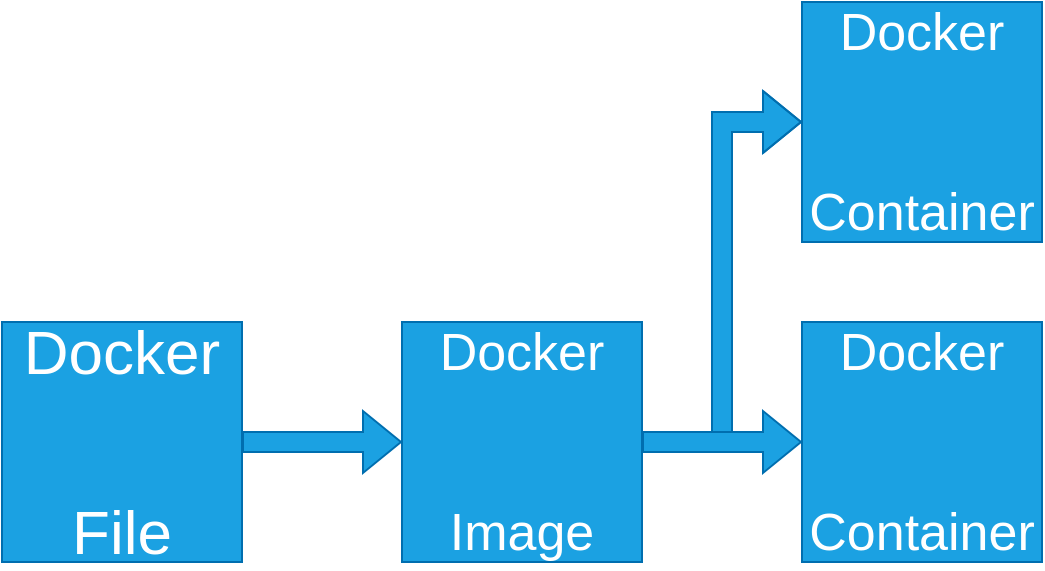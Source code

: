<mxfile version="21.7.5" type="device" pages="4">
  <diagram id="9oGwo0oX29qIDdlE65yS" name="Docker Image Container">
    <mxGraphModel dx="794" dy="559" grid="1" gridSize="10" guides="1" tooltips="1" connect="1" arrows="1" fold="1" page="1" pageScale="1" pageWidth="850" pageHeight="1100" math="0" shadow="0">
      <root>
        <mxCell id="0" />
        <mxCell id="1" parent="0" />
        <mxCell id="psisUVP7Cd6wsfMDUhtW-11" value="" style="group" parent="1" vertex="1" connectable="0">
          <mxGeometry x="480" y="280" width="120" height="120" as="geometry" />
        </mxCell>
        <mxCell id="psisUVP7Cd6wsfMDUhtW-12" value="" style="rounded=0;whiteSpace=wrap;html=1;fillColor=#1ba1e2;strokeColor=#006EAF;movable=1;resizable=1;rotatable=1;deletable=1;editable=1;locked=0;connectable=1;container=0;fontColor=#ffffff;" parent="psisUVP7Cd6wsfMDUhtW-11" vertex="1">
          <mxGeometry width="120" height="120" as="geometry" />
        </mxCell>
        <mxCell id="psisUVP7Cd6wsfMDUhtW-13" value="" style="shape=image;verticalLabelPosition=bottom;labelBackgroundColor=default;verticalAlign=top;aspect=fixed;imageAspect=0;image=https://www.docker.com/wp-content/uploads/2022/03/Docker-Logo-White-RGB_Moby.png;container=0;" parent="psisUVP7Cd6wsfMDUhtW-11" vertex="1">
          <mxGeometry x="28.69" y="38.573" width="57.253" height="41.143" as="geometry" />
        </mxCell>
        <mxCell id="psisUVP7Cd6wsfMDUhtW-14" value="&lt;font style=&quot;font-size: 26px;&quot;&gt;Container&lt;/font&gt;" style="text;html=1;align=center;verticalAlign=middle;whiteSpace=wrap;rounded=0;fontColor=#FFFFFF;container=0;" parent="psisUVP7Cd6wsfMDUhtW-11" vertex="1">
          <mxGeometry y="90" width="120" height="30" as="geometry" />
        </mxCell>
        <mxCell id="psisUVP7Cd6wsfMDUhtW-15" value="&lt;font style=&quot;font-size: 26px;&quot;&gt;Docker&lt;/font&gt;" style="text;html=1;align=center;verticalAlign=middle;whiteSpace=wrap;rounded=0;fontColor=#FFFFFF;container=0;" parent="psisUVP7Cd6wsfMDUhtW-11" vertex="1">
          <mxGeometry width="120" height="30" as="geometry" />
        </mxCell>
        <mxCell id="iJNYhki7ZvBpkirnX-Xw-2" value="" style="group" parent="1" vertex="1" connectable="0">
          <mxGeometry x="480" y="120" width="120" height="120" as="geometry" />
        </mxCell>
        <mxCell id="psisUVP7Cd6wsfMDUhtW-6" value="" style="group;fillColor=#1ba1e2;fontColor=#ffffff;strokeColor=#006EAF;container=0;" parent="iJNYhki7ZvBpkirnX-Xw-2" vertex="1" connectable="0">
          <mxGeometry width="120" height="120" as="geometry" />
        </mxCell>
        <mxCell id="psisUVP7Cd6wsfMDUhtW-7" value="" style="rounded=0;whiteSpace=wrap;html=1;fillColor=#1ba1e2;strokeColor=#006EAF;movable=1;resizable=1;rotatable=1;deletable=1;editable=1;locked=0;connectable=1;container=0;fontColor=#ffffff;" parent="iJNYhki7ZvBpkirnX-Xw-2" vertex="1">
          <mxGeometry width="120" height="120" as="geometry" />
        </mxCell>
        <mxCell id="psisUVP7Cd6wsfMDUhtW-8" value="" style="shape=image;verticalLabelPosition=bottom;labelBackgroundColor=default;verticalAlign=top;aspect=fixed;imageAspect=0;image=https://www.docker.com/wp-content/uploads/2022/03/Docker-Logo-White-RGB_Moby.png;container=0;" parent="iJNYhki7ZvBpkirnX-Xw-2" vertex="1">
          <mxGeometry x="28.69" y="38.572" width="57.253" height="41.143" as="geometry" />
        </mxCell>
        <mxCell id="psisUVP7Cd6wsfMDUhtW-9" value="&lt;font style=&quot;font-size: 26px;&quot;&gt;Container&lt;/font&gt;" style="text;html=1;align=center;verticalAlign=middle;whiteSpace=wrap;rounded=0;fontColor=#FFFFFF;container=0;" parent="iJNYhki7ZvBpkirnX-Xw-2" vertex="1">
          <mxGeometry y="90" width="120" height="30" as="geometry" />
        </mxCell>
        <mxCell id="psisUVP7Cd6wsfMDUhtW-10" value="&lt;font style=&quot;font-size: 26px;&quot;&gt;Docker&lt;/font&gt;" style="text;html=1;align=center;verticalAlign=middle;whiteSpace=wrap;rounded=0;fontColor=#FFFFFF;container=0;" parent="iJNYhki7ZvBpkirnX-Xw-2" vertex="1">
          <mxGeometry width="120" height="30" as="geometry" />
        </mxCell>
        <mxCell id="iJNYhki7ZvBpkirnX-Xw-3" value="" style="group" parent="1" vertex="1" connectable="0">
          <mxGeometry x="280" y="280" width="120" height="120" as="geometry" />
        </mxCell>
        <mxCell id="psisUVP7Cd6wsfMDUhtW-1" value="" style="group;fillColor=#1ba1e2;fontColor=#ffffff;strokeColor=#006EAF;container=0;" parent="iJNYhki7ZvBpkirnX-Xw-3" vertex="1" connectable="0">
          <mxGeometry width="120" height="120" as="geometry" />
        </mxCell>
        <mxCell id="psisUVP7Cd6wsfMDUhtW-2" value="" style="rounded=0;whiteSpace=wrap;html=1;fillColor=#1ba1e2;strokeColor=#006EAF;movable=1;resizable=1;rotatable=1;deletable=1;editable=1;locked=0;connectable=1;container=0;fontColor=#ffffff;" parent="iJNYhki7ZvBpkirnX-Xw-3" vertex="1">
          <mxGeometry width="120" height="120" as="geometry" />
        </mxCell>
        <mxCell id="psisUVP7Cd6wsfMDUhtW-3" value="" style="shape=image;verticalLabelPosition=bottom;labelBackgroundColor=default;verticalAlign=top;aspect=fixed;imageAspect=0;image=https://www.docker.com/wp-content/uploads/2022/03/Docker-Logo-White-RGB_Moby.png;container=0;" parent="iJNYhki7ZvBpkirnX-Xw-3" vertex="1">
          <mxGeometry x="28.69" y="38.572" width="57.253" height="41.143" as="geometry" />
        </mxCell>
        <mxCell id="psisUVP7Cd6wsfMDUhtW-4" value="&lt;font style=&quot;font-size: 26px;&quot;&gt;Image&lt;/font&gt;" style="text;html=1;align=center;verticalAlign=middle;whiteSpace=wrap;rounded=0;fontColor=#FFFFFF;container=0;" parent="iJNYhki7ZvBpkirnX-Xw-3" vertex="1">
          <mxGeometry y="90" width="120" height="30" as="geometry" />
        </mxCell>
        <mxCell id="psisUVP7Cd6wsfMDUhtW-5" value="&lt;font style=&quot;font-size: 26px;&quot;&gt;Docker&lt;/font&gt;" style="text;html=1;align=center;verticalAlign=middle;whiteSpace=wrap;rounded=0;fontColor=#FFFFFF;container=0;" parent="iJNYhki7ZvBpkirnX-Xw-3" vertex="1">
          <mxGeometry width="120" height="30" as="geometry" />
        </mxCell>
        <mxCell id="kI0YiSWJqT4CMrguYMEg-1" value="" style="group;fillColor=#1ba1e2;fontColor=#ffffff;strokeColor=#006EAF;" parent="1" vertex="1" connectable="0">
          <mxGeometry x="80" y="280" width="120" height="120" as="geometry" />
        </mxCell>
        <mxCell id="kI0YiSWJqT4CMrguYMEg-2" value="" style="rounded=0;whiteSpace=wrap;html=1;fillColor=#1ba1e2;strokeColor=#006EAF;movable=1;resizable=1;rotatable=1;deletable=1;editable=1;locked=0;connectable=1;container=0;fontColor=#ffffff;" parent="kI0YiSWJqT4CMrguYMEg-1" vertex="1">
          <mxGeometry width="120" height="120.0" as="geometry" />
        </mxCell>
        <mxCell id="kI0YiSWJqT4CMrguYMEg-3" value="" style="shape=image;verticalLabelPosition=bottom;labelBackgroundColor=default;verticalAlign=top;aspect=fixed;imageAspect=0;image=https://www.docker.com/wp-content/uploads/2022/03/Docker-Logo-White-RGB_Moby.png;container=0;" parent="kI0YiSWJqT4CMrguYMEg-1" vertex="1">
          <mxGeometry x="28.69" y="38.572" width="52.482" height="37.714" as="geometry" />
        </mxCell>
        <mxCell id="kI0YiSWJqT4CMrguYMEg-4" value="&lt;span style=&quot;font-size: 31px;&quot;&gt;File&lt;/span&gt;" style="text;html=1;align=center;verticalAlign=middle;whiteSpace=wrap;rounded=0;fontColor=#FFFFFF;container=0;" parent="kI0YiSWJqT4CMrguYMEg-1" vertex="1">
          <mxGeometry y="90" width="120" height="30.0" as="geometry" />
        </mxCell>
        <mxCell id="kI0YiSWJqT4CMrguYMEg-5" value="&lt;font style=&quot;font-size: 31px;&quot;&gt;Docker&lt;/font&gt;" style="text;html=1;align=center;verticalAlign=middle;whiteSpace=wrap;rounded=0;fontColor=#FFFFFF;container=0;" parent="kI0YiSWJqT4CMrguYMEg-1" vertex="1">
          <mxGeometry width="120" height="30.0" as="geometry" />
        </mxCell>
        <mxCell id="kI0YiSWJqT4CMrguYMEg-9" value="" style="shape=flexArrow;endArrow=classic;html=1;rounded=0;entryX=0;entryY=0.5;entryDx=0;entryDy=0;fillColor=#1ba1e2;strokeColor=#006EAF;exitX=1;exitY=0.5;exitDx=0;exitDy=0;" parent="1" source="kI0YiSWJqT4CMrguYMEg-2" target="psisUVP7Cd6wsfMDUhtW-2" edge="1">
          <mxGeometry width="50" height="50" relative="1" as="geometry">
            <mxPoint x="30" y="280" as="sourcePoint" />
            <mxPoint x="10" y="300" as="targetPoint" />
          </mxGeometry>
        </mxCell>
        <mxCell id="psisUVP7Cd6wsfMDUhtW-21" value="" style="shape=flexArrow;endArrow=classic;html=1;rounded=0;entryX=0;entryY=0.5;entryDx=0;entryDy=0;fillColor=#1ba1e2;strokeColor=#006EAF;" parent="1" target="psisUVP7Cd6wsfMDUhtW-7" edge="1">
          <mxGeometry width="50" height="50" relative="1" as="geometry">
            <mxPoint x="440" y="340" as="sourcePoint" />
            <mxPoint x="490" y="150" as="targetPoint" />
            <Array as="points">
              <mxPoint x="440" y="180" />
            </Array>
          </mxGeometry>
        </mxCell>
        <mxCell id="psisUVP7Cd6wsfMDUhtW-22" value="" style="shape=flexArrow;endArrow=classic;html=1;rounded=0;entryX=0;entryY=0.5;entryDx=0;entryDy=0;fillColor=#1ba1e2;strokeColor=#006EAF;exitX=1;exitY=0.5;exitDx=0;exitDy=0;" parent="1" source="psisUVP7Cd6wsfMDUhtW-2" target="psisUVP7Cd6wsfMDUhtW-12" edge="1">
          <mxGeometry width="50" height="50" relative="1" as="geometry">
            <mxPoint x="450" y="340" as="sourcePoint" />
            <mxPoint x="430" y="360" as="targetPoint" />
          </mxGeometry>
        </mxCell>
      </root>
    </mxGraphModel>
  </diagram>
  <diagram name="Logos" id="oEFug240Yr5_ePL0CamD">
    <mxGraphModel dx="1588" dy="1118" grid="1" gridSize="10" guides="1" tooltips="1" connect="1" arrows="1" fold="1" page="1" pageScale="1" pageWidth="850" pageHeight="1100" math="0" shadow="0">
      <root>
        <mxCell id="0" />
        <mxCell id="1" parent="0" />
        <mxCell id="67qchVf11m4dFZf1_3ra-9" value="" style="group;fillColor=#1ba1e2;fontColor=#ffffff;strokeColor=#006EAF;" parent="1" vertex="1" connectable="0">
          <mxGeometry x="120" y="200" width="160" height="160" as="geometry" />
        </mxCell>
        <mxCell id="67qchVf11m4dFZf1_3ra-2" value="" style="rounded=0;whiteSpace=wrap;html=1;fillColor=#1ba1e2;strokeColor=#006EAF;movable=1;resizable=1;rotatable=1;deletable=1;editable=1;locked=0;connectable=1;container=0;fontColor=#ffffff;" parent="67qchVf11m4dFZf1_3ra-9" vertex="1">
          <mxGeometry width="160" height="160" as="geometry" />
        </mxCell>
        <mxCell id="67qchVf11m4dFZf1_3ra-3" value="" style="shape=image;verticalLabelPosition=bottom;labelBackgroundColor=default;verticalAlign=top;aspect=fixed;imageAspect=0;image=https://www.docker.com/wp-content/uploads/2022/03/Docker-Logo-White-RGB_Moby.png;container=0;" parent="67qchVf11m4dFZf1_3ra-9" vertex="1">
          <mxGeometry x="38.253" y="51.43" width="76.337" height="54.857" as="geometry" />
        </mxCell>
        <mxCell id="67qchVf11m4dFZf1_3ra-4" value="&lt;span style=&quot;font-size: 31px;&quot;&gt;File&lt;/span&gt;" style="text;html=1;align=center;verticalAlign=middle;whiteSpace=wrap;rounded=0;fontColor=#FFFFFF;container=0;" parent="67qchVf11m4dFZf1_3ra-9" vertex="1">
          <mxGeometry y="120" width="160" height="40" as="geometry" />
        </mxCell>
        <mxCell id="67qchVf11m4dFZf1_3ra-5" value="&lt;font style=&quot;font-size: 31px;&quot;&gt;Docker&lt;/font&gt;" style="text;html=1;align=center;verticalAlign=middle;whiteSpace=wrap;rounded=0;fontColor=#FFFFFF;container=0;" parent="67qchVf11m4dFZf1_3ra-9" vertex="1">
          <mxGeometry width="160" height="40" as="geometry" />
        </mxCell>
        <mxCell id="67qchVf11m4dFZf1_3ra-10" value="" style="group" parent="1" vertex="1" connectable="0">
          <mxGeometry x="360" y="200" width="160" height="160" as="geometry" />
        </mxCell>
        <mxCell id="9b1OqCQTPF9f-Dj7DScF-2" value="" style="rounded=0;whiteSpace=wrap;html=1;fillColor=#1ba1e2;strokeColor=#006EAF;movable=1;resizable=1;rotatable=1;deletable=1;editable=1;locked=0;connectable=1;container=0;fontColor=#ffffff;" parent="67qchVf11m4dFZf1_3ra-10" vertex="1">
          <mxGeometry width="160" height="160" as="geometry" />
        </mxCell>
        <mxCell id="9b1OqCQTPF9f-Dj7DScF-5" value="" style="shape=image;verticalLabelPosition=bottom;labelBackgroundColor=default;verticalAlign=top;aspect=fixed;imageAspect=0;image=https://www.docker.com/wp-content/uploads/2022/03/Docker-Logo-White-RGB_Moby.png;container=0;" parent="67qchVf11m4dFZf1_3ra-10" vertex="1">
          <mxGeometry x="38.253" y="51.43" width="76.337" height="54.857" as="geometry" />
        </mxCell>
        <mxCell id="9b1OqCQTPF9f-Dj7DScF-7" value="&lt;font style=&quot;font-size: 31px;&quot;&gt;Image&lt;/font&gt;" style="text;html=1;align=center;verticalAlign=middle;whiteSpace=wrap;rounded=0;fontColor=#FFFFFF;container=0;" parent="67qchVf11m4dFZf1_3ra-10" vertex="1">
          <mxGeometry y="120" width="160" height="40" as="geometry" />
        </mxCell>
        <mxCell id="9b1OqCQTPF9f-Dj7DScF-8" value="&lt;font style=&quot;font-size: 31px;&quot;&gt;Docker&lt;/font&gt;" style="text;html=1;align=center;verticalAlign=middle;whiteSpace=wrap;rounded=0;fontColor=#FFFFFF;container=0;" parent="67qchVf11m4dFZf1_3ra-10" vertex="1">
          <mxGeometry width="160" height="40" as="geometry" />
        </mxCell>
        <mxCell id="67qchVf11m4dFZf1_3ra-11" value="" style="group" parent="1" vertex="1" connectable="0">
          <mxGeometry x="600" y="200" width="160" height="160" as="geometry" />
        </mxCell>
        <mxCell id="9b1OqCQTPF9f-Dj7DScF-12" value="" style="rounded=0;whiteSpace=wrap;html=1;fillColor=#1ba1e2;strokeColor=#006EAF;movable=1;resizable=1;rotatable=1;deletable=1;editable=1;locked=0;connectable=1;container=0;fontColor=#ffffff;" parent="67qchVf11m4dFZf1_3ra-11" vertex="1">
          <mxGeometry width="160" height="160" as="geometry" />
        </mxCell>
        <mxCell id="9b1OqCQTPF9f-Dj7DScF-13" value="" style="shape=image;verticalLabelPosition=bottom;labelBackgroundColor=default;verticalAlign=top;aspect=fixed;imageAspect=0;image=https://www.docker.com/wp-content/uploads/2022/03/Docker-Logo-White-RGB_Moby.png;container=0;" parent="67qchVf11m4dFZf1_3ra-11" vertex="1">
          <mxGeometry x="38.253" y="51.43" width="76.337" height="54.857" as="geometry" />
        </mxCell>
        <mxCell id="9b1OqCQTPF9f-Dj7DScF-14" value="&lt;font style=&quot;font-size: 31px;&quot;&gt;Container&lt;/font&gt;" style="text;html=1;align=center;verticalAlign=middle;whiteSpace=wrap;rounded=0;fontColor=#FFFFFF;container=0;" parent="67qchVf11m4dFZf1_3ra-11" vertex="1">
          <mxGeometry y="120" width="160" height="40" as="geometry" />
        </mxCell>
        <mxCell id="9b1OqCQTPF9f-Dj7DScF-15" value="&lt;font style=&quot;font-size: 31px;&quot;&gt;Docker&lt;/font&gt;" style="text;html=1;align=center;verticalAlign=middle;whiteSpace=wrap;rounded=0;fontColor=#FFFFFF;container=0;" parent="67qchVf11m4dFZf1_3ra-11" vertex="1">
          <mxGeometry width="160" height="40" as="geometry" />
        </mxCell>
      </root>
    </mxGraphModel>
  </diagram>
  <diagram id="Vv6oOHKdg2YMUpBvBFDM" name="virtualisation">
    <mxGraphModel dx="1134" dy="799" grid="1" gridSize="10" guides="1" tooltips="1" connect="1" arrows="1" fold="1" page="1" pageScale="1" pageWidth="850" pageHeight="1100" math="0" shadow="0">
      <root>
        <mxCell id="0" />
        <mxCell id="1" parent="0" />
        <mxCell id="JNVPn4AoiqN-_MShmQeE-1" value="" style="rounded=0;whiteSpace=wrap;html=1;fillColor=none;strokeColor=none;" vertex="1" parent="1">
          <mxGeometry x="120" y="70" width="460" height="370" as="geometry" />
        </mxCell>
        <mxCell id="RBTTYLJKN5jsHmXnKr8R-1" value="" style="rounded=1;whiteSpace=wrap;html=1;fillColor=#d5e8d4;strokeColor=#82b366;" vertex="1" parent="1">
          <mxGeometry x="430" y="80" width="140" height="200" as="geometry" />
        </mxCell>
        <mxCell id="YrXS4Gc0-GvHNT5Fexle-1" value="Hardware" style="rounded=1;whiteSpace=wrap;html=1;fillColor=#f5f5f5;fontColor=#333333;strokeColor=#666666;" vertex="1" parent="1">
          <mxGeometry x="130" y="390" width="440" height="40" as="geometry" />
        </mxCell>
        <mxCell id="YrXS4Gc0-GvHNT5Fexle-2" value="Operating System" style="rounded=1;whiteSpace=wrap;html=1;fillColor=#dae8fc;strokeColor=#6c8ebf;" vertex="1" parent="1">
          <mxGeometry x="130" y="340" width="440" height="40" as="geometry" />
        </mxCell>
        <mxCell id="YrXS4Gc0-GvHNT5Fexle-3" value="Hypervisor" style="rounded=1;whiteSpace=wrap;html=1;fillColor=#f8cecc;strokeColor=#b85450;" vertex="1" parent="1">
          <mxGeometry x="130" y="290" width="440" height="40" as="geometry" />
        </mxCell>
        <mxCell id="YrXS4Gc0-GvHNT5Fexle-4" value="Guest OS" style="rounded=1;whiteSpace=wrap;html=1;fillColor=#d5e8d4;strokeColor=#82b366;" vertex="1" parent="1">
          <mxGeometry x="440" y="230" width="120" height="40" as="geometry" />
        </mxCell>
        <mxCell id="YrXS4Gc0-GvHNT5Fexle-7" value="Libraries" style="rounded=1;whiteSpace=wrap;html=1;fillColor=#d5e8d4;strokeColor=#82b366;" vertex="1" parent="1">
          <mxGeometry x="440" y="180" width="120" height="40" as="geometry" />
        </mxCell>
        <mxCell id="YrXS4Gc0-GvHNT5Fexle-8" value="App 3" style="rounded=1;whiteSpace=wrap;html=1;fillColor=#d5e8d4;strokeColor=#82b366;" vertex="1" parent="1">
          <mxGeometry x="440" y="130" width="120" height="40" as="geometry" />
        </mxCell>
        <mxCell id="ebz-7FuIo_1QZc4mTGPf-18" value="VM 3" style="text;html=1;strokeColor=none;fillColor=none;align=center;verticalAlign=middle;whiteSpace=wrap;rounded=0;" vertex="1" parent="1">
          <mxGeometry x="460" y="90" width="80" height="30" as="geometry" />
        </mxCell>
        <mxCell id="RBTTYLJKN5jsHmXnKr8R-2" value="" style="rounded=1;whiteSpace=wrap;html=1;fillColor=#ffe6cc;strokeColor=#d79b00;" vertex="1" parent="1">
          <mxGeometry x="130" y="80" width="140" height="200" as="geometry" />
        </mxCell>
        <mxCell id="RBTTYLJKN5jsHmXnKr8R-3" value="Guest OS" style="rounded=1;whiteSpace=wrap;html=1;fillColor=#ffe6cc;strokeColor=#d79b00;" vertex="1" parent="1">
          <mxGeometry x="140" y="230" width="120" height="40" as="geometry" />
        </mxCell>
        <mxCell id="RBTTYLJKN5jsHmXnKr8R-4" value="Libraries" style="rounded=1;whiteSpace=wrap;html=1;fillColor=#ffe6cc;strokeColor=#d79b00;" vertex="1" parent="1">
          <mxGeometry x="140" y="180" width="120" height="40" as="geometry" />
        </mxCell>
        <mxCell id="RBTTYLJKN5jsHmXnKr8R-5" value="App 1" style="rounded=1;whiteSpace=wrap;html=1;fillColor=#ffe6cc;strokeColor=#d79b00;" vertex="1" parent="1">
          <mxGeometry x="140" y="130" width="120" height="40" as="geometry" />
        </mxCell>
        <mxCell id="RBTTYLJKN5jsHmXnKr8R-6" value="VM 1" style="text;html=1;strokeColor=none;fillColor=none;align=center;verticalAlign=middle;whiteSpace=wrap;rounded=0;" vertex="1" parent="1">
          <mxGeometry x="160" y="90" width="80" height="30" as="geometry" />
        </mxCell>
        <mxCell id="RBTTYLJKN5jsHmXnKr8R-7" value="" style="rounded=1;whiteSpace=wrap;html=1;fillColor=#fff2cc;strokeColor=#d6b656;" vertex="1" parent="1">
          <mxGeometry x="280" y="80" width="140" height="200" as="geometry" />
        </mxCell>
        <mxCell id="RBTTYLJKN5jsHmXnKr8R-8" value="Guest OS" style="rounded=1;whiteSpace=wrap;html=1;fillColor=#fff2cc;strokeColor=#d6b656;" vertex="1" parent="1">
          <mxGeometry x="290" y="230" width="120" height="40" as="geometry" />
        </mxCell>
        <mxCell id="RBTTYLJKN5jsHmXnKr8R-9" value="Libraries" style="rounded=1;whiteSpace=wrap;html=1;fillColor=#fff2cc;strokeColor=#d6b656;" vertex="1" parent="1">
          <mxGeometry x="290" y="180" width="120" height="40" as="geometry" />
        </mxCell>
        <mxCell id="RBTTYLJKN5jsHmXnKr8R-10" value="App 2" style="rounded=1;whiteSpace=wrap;html=1;fillColor=#fff2cc;strokeColor=#d6b656;" vertex="1" parent="1">
          <mxGeometry x="290" y="130" width="120" height="40" as="geometry" />
        </mxCell>
        <mxCell id="RBTTYLJKN5jsHmXnKr8R-11" value="VM 2" style="text;html=1;strokeColor=none;fillColor=none;align=center;verticalAlign=middle;whiteSpace=wrap;rounded=0;" vertex="1" parent="1">
          <mxGeometry x="310" y="90" width="80" height="30" as="geometry" />
        </mxCell>
      </root>
    </mxGraphModel>
  </diagram>
  <diagram id="9j5TKdLONmEC3XRK2bvw" name="container">
    <mxGraphModel dx="1134" dy="799" grid="1" gridSize="10" guides="1" tooltips="1" connect="1" arrows="1" fold="1" page="1" pageScale="1" pageWidth="850" pageHeight="1100" math="0" shadow="0">
      <root>
        <mxCell id="0" />
        <mxCell id="1" parent="0" />
        <mxCell id="L3Cbg8hUYgU6jIZbbb-R-1" value="" style="rounded=1;whiteSpace=wrap;html=1;fillColor=#d5e8d4;strokeColor=#82b366;" vertex="1" parent="1">
          <mxGeometry x="420" y="380" width="140" height="150" as="geometry" />
        </mxCell>
        <mxCell id="uGj3GDi0AoZoqvIPl8p1-1" value="" style="rounded=0;whiteSpace=wrap;html=1;fillColor=none;strokeColor=none;" vertex="1" parent="1">
          <mxGeometry x="110" y="320" width="460" height="370" as="geometry" />
        </mxCell>
        <mxCell id="SQ4yetMa0akE8wqPMhsS-1" value="Hardware" style="rounded=1;whiteSpace=wrap;html=1;fillColor=#f5f5f5;fontColor=#333333;strokeColor=#666666;" vertex="1" parent="1">
          <mxGeometry x="120" y="640" width="440" height="40" as="geometry" />
        </mxCell>
        <mxCell id="SQ4yetMa0akE8wqPMhsS-2" value="Operating System" style="rounded=1;whiteSpace=wrap;html=1;fillColor=#dae8fc;strokeColor=#6c8ebf;" vertex="1" parent="1">
          <mxGeometry x="120" y="590" width="440" height="40" as="geometry" />
        </mxCell>
        <mxCell id="SQ4yetMa0akE8wqPMhsS-3" value="Container Manager (Docker, podman, LXC)" style="rounded=1;whiteSpace=wrap;html=1;fillColor=#f8cecc;strokeColor=#b85450;" vertex="1" parent="1">
          <mxGeometry x="120" y="540" width="440" height="40" as="geometry" />
        </mxCell>
        <mxCell id="SQ4yetMa0akE8wqPMhsS-4" value="Libraries" style="rounded=1;whiteSpace=wrap;html=1;fillColor=#d5e8d4;strokeColor=#82b366;" vertex="1" parent="1">
          <mxGeometry x="430" y="480" width="120" height="40" as="geometry" />
        </mxCell>
        <mxCell id="SQ4yetMa0akE8wqPMhsS-5" value="App 1" style="rounded=1;whiteSpace=wrap;html=1;fillColor=#d5e8d4;strokeColor=#82b366;" vertex="1" parent="1">
          <mxGeometry x="430" y="430" width="120" height="40" as="geometry" />
        </mxCell>
        <mxCell id="tR6bM-yOaMnt7Ljf8cKT-4" value="Container 1" style="text;html=1;strokeColor=none;fillColor=none;align=center;verticalAlign=middle;whiteSpace=wrap;rounded=0;" vertex="1" parent="1">
          <mxGeometry x="450" y="390" width="80" height="30" as="geometry" />
        </mxCell>
        <mxCell id="L3Cbg8hUYgU6jIZbbb-R-2" value="" style="rounded=1;whiteSpace=wrap;html=1;fillColor=#fff2cc;strokeColor=#d6b656;" vertex="1" parent="1">
          <mxGeometry x="270" y="380" width="140" height="150" as="geometry" />
        </mxCell>
        <mxCell id="L3Cbg8hUYgU6jIZbbb-R-3" value="Libraries" style="rounded=1;whiteSpace=wrap;html=1;fillColor=#fff2cc;strokeColor=#d6b656;" vertex="1" parent="1">
          <mxGeometry x="280" y="480" width="120" height="40" as="geometry" />
        </mxCell>
        <mxCell id="L3Cbg8hUYgU6jIZbbb-R-4" value="App 1" style="rounded=1;whiteSpace=wrap;html=1;fillColor=#fff2cc;strokeColor=#d6b656;" vertex="1" parent="1">
          <mxGeometry x="280" y="430" width="120" height="40" as="geometry" />
        </mxCell>
        <mxCell id="L3Cbg8hUYgU6jIZbbb-R-5" value="Container 1" style="text;html=1;strokeColor=none;fillColor=none;align=center;verticalAlign=middle;whiteSpace=wrap;rounded=0;" vertex="1" parent="1">
          <mxGeometry x="300" y="390" width="80" height="30" as="geometry" />
        </mxCell>
        <mxCell id="L3Cbg8hUYgU6jIZbbb-R-6" value="" style="rounded=1;whiteSpace=wrap;html=1;fillColor=#ffe6cc;strokeColor=#d79b00;" vertex="1" parent="1">
          <mxGeometry x="120" y="380" width="140" height="150" as="geometry" />
        </mxCell>
        <mxCell id="L3Cbg8hUYgU6jIZbbb-R-7" value="Libraries" style="rounded=1;whiteSpace=wrap;html=1;fillColor=#ffe6cc;strokeColor=#d79b00;" vertex="1" parent="1">
          <mxGeometry x="130" y="480" width="120" height="40" as="geometry" />
        </mxCell>
        <mxCell id="L3Cbg8hUYgU6jIZbbb-R-8" value="App 1" style="rounded=1;whiteSpace=wrap;html=1;fillColor=#ffe6cc;strokeColor=#d79b00;" vertex="1" parent="1">
          <mxGeometry x="130" y="430" width="120" height="40" as="geometry" />
        </mxCell>
        <mxCell id="L3Cbg8hUYgU6jIZbbb-R-9" value="Container 1" style="text;html=1;strokeColor=none;fillColor=none;align=center;verticalAlign=middle;whiteSpace=wrap;rounded=0;" vertex="1" parent="1">
          <mxGeometry x="150" y="390" width="80" height="30" as="geometry" />
        </mxCell>
      </root>
    </mxGraphModel>
  </diagram>
</mxfile>
